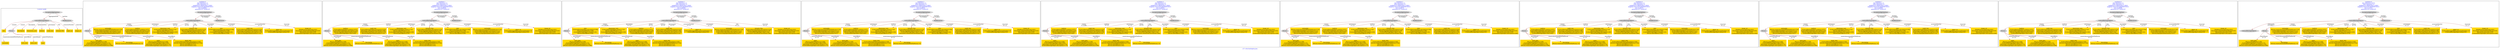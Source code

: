 digraph n0 {
fontcolor="blue"
remincross="true"
label="s27-s-the-huntington.json"
subgraph cluster_0 {
label="1-correct model"
n2[style="filled",color="white",fillcolor="lightgray",label="CulturalHeritageObject1"];
n3[shape="plaintext",style="filled",fillcolor="gold",label="date"];
n4[style="filled",color="white",fillcolor="lightgray",label="Person1"];
n5[shape="plaintext",style="filled",fillcolor="gold",label="description"];
n6[shape="plaintext",style="filled",fillcolor="gold",label="dimensions_inch"];
n7[shape="plaintext",style="filled",fillcolor="gold",label="medium"];
n8[shape="plaintext",style="filled",fillcolor="gold",label="credit_line"];
n9[shape="plaintext",style="filled",fillcolor="gold",label="Artwork_Title"];
n10[shape="plaintext",style="filled",fillcolor="gold",label="object_no"];
n11[shape="plaintext",style="filled",fillcolor="gold",label="nationality"];
n12[shape="plaintext",style="filled",fillcolor="gold",label="birth_date"];
n13[shape="plaintext",style="filled",fillcolor="gold",label="death_date"];
n14[shape="plaintext",style="filled",fillcolor="gold",label="name"];
n15[style="filled",color="white",fillcolor="lightgray",label="EuropeanaAggregation1"];
n16[style="filled",color="white",fillcolor="lightgray",label="WebResource1"];
n17[shape="plaintext",style="filled",fillcolor="gold",label="image_url"];
}
subgraph cluster_1 {
label="candidate 0\nlink coherence:1.0\nnode coherence:1.0\nconfidence:0.5962878347579933\nmapping score:0.6570959449193311\ncost:14.98044\n-precision:0.67-recall:0.67"
n19[style="filled",color="white",fillcolor="lightgray",label="CulturalHeritageObject1"];
n20[style="filled",color="white",fillcolor="lightgray",label="Person1"];
n21[style="filled",color="white",fillcolor="lightgray",label="EuropeanaAggregation1"];
n22[style="filled",color="white",fillcolor="lightgray",label="WebResource1"];
n23[shape="plaintext",style="filled",fillcolor="gold",label="birth_date\n[Person,dateOfDeath,0.599]\n[CulturalHeritageObject,created,0.172]\n[CulturalHeritageObject,description,0.133]\n[Person,countryAssociatedWithThePerson,0.096]"];
n24[shape="plaintext",style="filled",fillcolor="gold",label="nationality\n[Person,countryAssociatedWithThePerson,0.743]\n[CulturalHeritageObject,provenance,0.117]\n[CulturalHeritageObject,description,0.083]\n[Person,biographicalInformation,0.057]"];
n25[shape="plaintext",style="filled",fillcolor="gold",label="medium\n[CulturalHeritageObject,medium,0.972]\n[CulturalHeritageObject,description,0.02]\n[Person,biographicalInformation,0.005]\n[CulturalHeritageObject,title,0.003]"];
n26[shape="plaintext",style="filled",fillcolor="gold",label="dimensions_inch\n[CulturalHeritageObject,extent,0.723]\n[Person,dateOfDeath,0.113]\n[CulturalHeritageObject,description,0.085]\n[Person,dateOfBirth,0.079]"];
n27[shape="plaintext",style="filled",fillcolor="gold",label="image_url\n[WebResource,classLink,0.952]\n[Document,columnSubClassOfLink,0.026]\n[Document,classLink,0.016]\n[CulturalHeritageObject,description,0.006]"];
n28[shape="plaintext",style="filled",fillcolor="gold",label="description\n[Person,countryAssociatedWithThePerson,1.0]"];
n29[shape="plaintext",style="filled",fillcolor="gold",label="Artwork_Title\n[CulturalHeritageObject,description,0.533]\n[Person,biographicalInformation,0.278]\n[CulturalHeritageObject,title,0.104]\n[Document,columnSubClassOfLink,0.084]"];
n30[shape="plaintext",style="filled",fillcolor="gold",label="date\n[CulturalHeritageObject,description,0.594]\n[Person,dateOfDeath,0.186]\n[CulturalHeritageObject,created,0.181]\n[Person,dateOfBirth,0.039]"];
n31[shape="plaintext",style="filled",fillcolor="gold",label="credit_line\n[CulturalHeritageObject,provenance,0.435]\n[Document,columnSubClassOfLink,0.286]\n[CulturalHeritageObject,description,0.154]\n[Person,biographicalInformation,0.125]"];
n32[shape="plaintext",style="filled",fillcolor="gold",label="name\n[Person,nameOfThePerson,0.448]\n[CulturalHeritageObject,title,0.205]\n[Document,columnSubClassOfLink,0.175]\n[CulturalHeritageObject,description,0.172]"];
n33[shape="plaintext",style="filled",fillcolor="gold",label="death_date\n[CulturalHeritageObject,description,0.344]\n[Person,countryAssociatedWithThePerson,0.244]\n[Person,dateOfBirth,0.211]\n[Person,dateOfDeath,0.202]"];
n34[shape="plaintext",style="filled",fillcolor="gold",label="object_no\n[CulturalHeritageObject,accessionNumber,1.0]\n[CulturalHeritageObject,extent,0.0]"];
}
subgraph cluster_2 {
label="candidate 1\nlink coherence:1.0\nnode coherence:1.0\nconfidence:0.5962878347579933\nmapping score:0.6570959449193311\ncost:14.98044\n-precision:0.67-recall:0.67"
n36[style="filled",color="white",fillcolor="lightgray",label="CulturalHeritageObject1"];
n37[style="filled",color="white",fillcolor="lightgray",label="Person1"];
n38[style="filled",color="white",fillcolor="lightgray",label="EuropeanaAggregation1"];
n39[style="filled",color="white",fillcolor="lightgray",label="WebResource1"];
n40[shape="plaintext",style="filled",fillcolor="gold",label="birth_date\n[Person,dateOfDeath,0.599]\n[CulturalHeritageObject,created,0.172]\n[CulturalHeritageObject,description,0.133]\n[Person,countryAssociatedWithThePerson,0.096]"];
n41[shape="plaintext",style="filled",fillcolor="gold",label="medium\n[CulturalHeritageObject,medium,0.972]\n[CulturalHeritageObject,description,0.02]\n[Person,biographicalInformation,0.005]\n[CulturalHeritageObject,title,0.003]"];
n42[shape="plaintext",style="filled",fillcolor="gold",label="credit_line\n[CulturalHeritageObject,provenance,0.435]\n[Document,columnSubClassOfLink,0.286]\n[CulturalHeritageObject,description,0.154]\n[Person,biographicalInformation,0.125]"];
n43[shape="plaintext",style="filled",fillcolor="gold",label="dimensions_inch\n[CulturalHeritageObject,extent,0.723]\n[Person,dateOfDeath,0.113]\n[CulturalHeritageObject,description,0.085]\n[Person,dateOfBirth,0.079]"];
n44[shape="plaintext",style="filled",fillcolor="gold",label="image_url\n[WebResource,classLink,0.952]\n[Document,columnSubClassOfLink,0.026]\n[Document,classLink,0.016]\n[CulturalHeritageObject,description,0.006]"];
n45[shape="plaintext",style="filled",fillcolor="gold",label="description\n[Person,countryAssociatedWithThePerson,1.0]"];
n46[shape="plaintext",style="filled",fillcolor="gold",label="Artwork_Title\n[CulturalHeritageObject,description,0.533]\n[Person,biographicalInformation,0.278]\n[CulturalHeritageObject,title,0.104]\n[Document,columnSubClassOfLink,0.084]"];
n47[shape="plaintext",style="filled",fillcolor="gold",label="date\n[CulturalHeritageObject,description,0.594]\n[Person,dateOfDeath,0.186]\n[CulturalHeritageObject,created,0.181]\n[Person,dateOfBirth,0.039]"];
n48[shape="plaintext",style="filled",fillcolor="gold",label="nationality\n[Person,countryAssociatedWithThePerson,0.743]\n[CulturalHeritageObject,provenance,0.117]\n[CulturalHeritageObject,description,0.083]\n[Person,biographicalInformation,0.057]"];
n49[shape="plaintext",style="filled",fillcolor="gold",label="name\n[Person,nameOfThePerson,0.448]\n[CulturalHeritageObject,title,0.205]\n[Document,columnSubClassOfLink,0.175]\n[CulturalHeritageObject,description,0.172]"];
n50[shape="plaintext",style="filled",fillcolor="gold",label="death_date\n[CulturalHeritageObject,description,0.344]\n[Person,countryAssociatedWithThePerson,0.244]\n[Person,dateOfBirth,0.211]\n[Person,dateOfDeath,0.202]"];
n51[shape="plaintext",style="filled",fillcolor="gold",label="object_no\n[CulturalHeritageObject,accessionNumber,1.0]\n[CulturalHeritageObject,extent,0.0]"];
}
subgraph cluster_3 {
label="candidate 2\nlink coherence:1.0\nnode coherence:1.0\nconfidence:0.5962878347579933\nmapping score:0.6570959449193311\ncost:14.98046\n-precision:0.67-recall:0.67"
n53[style="filled",color="white",fillcolor="lightgray",label="CulturalHeritageObject2"];
n54[style="filled",color="white",fillcolor="lightgray",label="Person1"];
n55[style="filled",color="white",fillcolor="lightgray",label="EuropeanaAggregation1"];
n56[style="filled",color="white",fillcolor="lightgray",label="WebResource1"];
n57[shape="plaintext",style="filled",fillcolor="gold",label="date\n[CulturalHeritageObject,description,0.594]\n[Person,dateOfDeath,0.186]\n[CulturalHeritageObject,created,0.181]\n[Person,dateOfBirth,0.039]"];
n58[shape="plaintext",style="filled",fillcolor="gold",label="birth_date\n[Person,dateOfDeath,0.599]\n[CulturalHeritageObject,created,0.172]\n[CulturalHeritageObject,description,0.133]\n[Person,countryAssociatedWithThePerson,0.096]"];
n59[shape="plaintext",style="filled",fillcolor="gold",label="image_url\n[WebResource,classLink,0.952]\n[Document,columnSubClassOfLink,0.026]\n[Document,classLink,0.016]\n[CulturalHeritageObject,description,0.006]"];
n60[shape="plaintext",style="filled",fillcolor="gold",label="description\n[Person,countryAssociatedWithThePerson,1.0]"];
n61[shape="plaintext",style="filled",fillcolor="gold",label="dimensions_inch\n[CulturalHeritageObject,extent,0.723]\n[Person,dateOfDeath,0.113]\n[CulturalHeritageObject,description,0.085]\n[Person,dateOfBirth,0.079]"];
n62[shape="plaintext",style="filled",fillcolor="gold",label="medium\n[CulturalHeritageObject,medium,0.972]\n[CulturalHeritageObject,description,0.02]\n[Person,biographicalInformation,0.005]\n[CulturalHeritageObject,title,0.003]"];
n63[shape="plaintext",style="filled",fillcolor="gold",label="name\n[Person,nameOfThePerson,0.448]\n[CulturalHeritageObject,title,0.205]\n[Document,columnSubClassOfLink,0.175]\n[CulturalHeritageObject,description,0.172]"];
n64[shape="plaintext",style="filled",fillcolor="gold",label="death_date\n[CulturalHeritageObject,description,0.344]\n[Person,countryAssociatedWithThePerson,0.244]\n[Person,dateOfBirth,0.211]\n[Person,dateOfDeath,0.202]"];
n65[shape="plaintext",style="filled",fillcolor="gold",label="credit_line\n[CulturalHeritageObject,provenance,0.435]\n[Document,columnSubClassOfLink,0.286]\n[CulturalHeritageObject,description,0.154]\n[Person,biographicalInformation,0.125]"];
n66[shape="plaintext",style="filled",fillcolor="gold",label="object_no\n[CulturalHeritageObject,accessionNumber,1.0]\n[CulturalHeritageObject,extent,0.0]"];
n67[shape="plaintext",style="filled",fillcolor="gold",label="nationality\n[Person,countryAssociatedWithThePerson,0.743]\n[CulturalHeritageObject,provenance,0.117]\n[CulturalHeritageObject,description,0.083]\n[Person,biographicalInformation,0.057]"];
n68[shape="plaintext",style="filled",fillcolor="gold",label="Artwork_Title\n[CulturalHeritageObject,description,0.533]\n[Person,biographicalInformation,0.278]\n[CulturalHeritageObject,title,0.104]\n[Document,columnSubClassOfLink,0.084]"];
}
subgraph cluster_4 {
label="candidate 3\nlink coherence:1.0\nnode coherence:1.0\nconfidence:0.5962878347579933\nmapping score:0.6570959449193311\ncost:14.98054\n-precision:0.67-recall:0.67"
n70[style="filled",color="white",fillcolor="lightgray",label="CulturalHeritageObject1"];
n71[style="filled",color="white",fillcolor="lightgray",label="Person2"];
n72[style="filled",color="white",fillcolor="lightgray",label="EuropeanaAggregation1"];
n73[style="filled",color="white",fillcolor="lightgray",label="WebResource1"];
n74[shape="plaintext",style="filled",fillcolor="gold",label="nationality\n[Person,countryAssociatedWithThePerson,0.743]\n[CulturalHeritageObject,provenance,0.117]\n[CulturalHeritageObject,description,0.083]\n[Person,biographicalInformation,0.057]"];
n75[shape="plaintext",style="filled",fillcolor="gold",label="medium\n[CulturalHeritageObject,medium,0.972]\n[CulturalHeritageObject,description,0.02]\n[Person,biographicalInformation,0.005]\n[CulturalHeritageObject,title,0.003]"];
n76[shape="plaintext",style="filled",fillcolor="gold",label="dimensions_inch\n[CulturalHeritageObject,extent,0.723]\n[Person,dateOfDeath,0.113]\n[CulturalHeritageObject,description,0.085]\n[Person,dateOfBirth,0.079]"];
n77[shape="plaintext",style="filled",fillcolor="gold",label="image_url\n[WebResource,classLink,0.952]\n[Document,columnSubClassOfLink,0.026]\n[Document,classLink,0.016]\n[CulturalHeritageObject,description,0.006]"];
n78[shape="plaintext",style="filled",fillcolor="gold",label="name\n[Person,nameOfThePerson,0.448]\n[CulturalHeritageObject,title,0.205]\n[Document,columnSubClassOfLink,0.175]\n[CulturalHeritageObject,description,0.172]"];
n79[shape="plaintext",style="filled",fillcolor="gold",label="birth_date\n[Person,dateOfDeath,0.599]\n[CulturalHeritageObject,created,0.172]\n[CulturalHeritageObject,description,0.133]\n[Person,countryAssociatedWithThePerson,0.096]"];
n80[shape="plaintext",style="filled",fillcolor="gold",label="death_date\n[CulturalHeritageObject,description,0.344]\n[Person,countryAssociatedWithThePerson,0.244]\n[Person,dateOfBirth,0.211]\n[Person,dateOfDeath,0.202]"];
n81[shape="plaintext",style="filled",fillcolor="gold",label="Artwork_Title\n[CulturalHeritageObject,description,0.533]\n[Person,biographicalInformation,0.278]\n[CulturalHeritageObject,title,0.104]\n[Document,columnSubClassOfLink,0.084]"];
n82[shape="plaintext",style="filled",fillcolor="gold",label="date\n[CulturalHeritageObject,description,0.594]\n[Person,dateOfDeath,0.186]\n[CulturalHeritageObject,created,0.181]\n[Person,dateOfBirth,0.039]"];
n83[shape="plaintext",style="filled",fillcolor="gold",label="credit_line\n[CulturalHeritageObject,provenance,0.435]\n[Document,columnSubClassOfLink,0.286]\n[CulturalHeritageObject,description,0.154]\n[Person,biographicalInformation,0.125]"];
n84[shape="plaintext",style="filled",fillcolor="gold",label="description\n[Person,countryAssociatedWithThePerson,1.0]"];
n85[shape="plaintext",style="filled",fillcolor="gold",label="object_no\n[CulturalHeritageObject,accessionNumber,1.0]\n[CulturalHeritageObject,extent,0.0]"];
}
subgraph cluster_5 {
label="candidate 4\nlink coherence:1.0\nnode coherence:1.0\nconfidence:0.5962878347579933\nmapping score:0.6570959449193311\ncost:14.98054\n-precision:0.67-recall:0.67"
n87[style="filled",color="white",fillcolor="lightgray",label="CulturalHeritageObject1"];
n88[style="filled",color="white",fillcolor="lightgray",label="Person2"];
n89[style="filled",color="white",fillcolor="lightgray",label="EuropeanaAggregation1"];
n90[style="filled",color="white",fillcolor="lightgray",label="WebResource1"];
n91[shape="plaintext",style="filled",fillcolor="gold",label="medium\n[CulturalHeritageObject,medium,0.972]\n[CulturalHeritageObject,description,0.02]\n[Person,biographicalInformation,0.005]\n[CulturalHeritageObject,title,0.003]"];
n92[shape="plaintext",style="filled",fillcolor="gold",label="credit_line\n[CulturalHeritageObject,provenance,0.435]\n[Document,columnSubClassOfLink,0.286]\n[CulturalHeritageObject,description,0.154]\n[Person,biographicalInformation,0.125]"];
n93[shape="plaintext",style="filled",fillcolor="gold",label="dimensions_inch\n[CulturalHeritageObject,extent,0.723]\n[Person,dateOfDeath,0.113]\n[CulturalHeritageObject,description,0.085]\n[Person,dateOfBirth,0.079]"];
n94[shape="plaintext",style="filled",fillcolor="gold",label="image_url\n[WebResource,classLink,0.952]\n[Document,columnSubClassOfLink,0.026]\n[Document,classLink,0.016]\n[CulturalHeritageObject,description,0.006]"];
n95[shape="plaintext",style="filled",fillcolor="gold",label="name\n[Person,nameOfThePerson,0.448]\n[CulturalHeritageObject,title,0.205]\n[Document,columnSubClassOfLink,0.175]\n[CulturalHeritageObject,description,0.172]"];
n96[shape="plaintext",style="filled",fillcolor="gold",label="birth_date\n[Person,dateOfDeath,0.599]\n[CulturalHeritageObject,created,0.172]\n[CulturalHeritageObject,description,0.133]\n[Person,countryAssociatedWithThePerson,0.096]"];
n97[shape="plaintext",style="filled",fillcolor="gold",label="death_date\n[CulturalHeritageObject,description,0.344]\n[Person,countryAssociatedWithThePerson,0.244]\n[Person,dateOfBirth,0.211]\n[Person,dateOfDeath,0.202]"];
n98[shape="plaintext",style="filled",fillcolor="gold",label="Artwork_Title\n[CulturalHeritageObject,description,0.533]\n[Person,biographicalInformation,0.278]\n[CulturalHeritageObject,title,0.104]\n[Document,columnSubClassOfLink,0.084]"];
n99[shape="plaintext",style="filled",fillcolor="gold",label="date\n[CulturalHeritageObject,description,0.594]\n[Person,dateOfDeath,0.186]\n[CulturalHeritageObject,created,0.181]\n[Person,dateOfBirth,0.039]"];
n100[shape="plaintext",style="filled",fillcolor="gold",label="nationality\n[Person,countryAssociatedWithThePerson,0.743]\n[CulturalHeritageObject,provenance,0.117]\n[CulturalHeritageObject,description,0.083]\n[Person,biographicalInformation,0.057]"];
n101[shape="plaintext",style="filled",fillcolor="gold",label="description\n[Person,countryAssociatedWithThePerson,1.0]"];
n102[shape="plaintext",style="filled",fillcolor="gold",label="object_no\n[CulturalHeritageObject,accessionNumber,1.0]\n[CulturalHeritageObject,extent,0.0]"];
}
subgraph cluster_6 {
label="candidate 5\nlink coherence:1.0\nnode coherence:1.0\nconfidence:0.5962878347579933\nmapping score:0.6570959449193311\ncost:14.98076\n-precision:0.67-recall:0.67"
n104[style="filled",color="white",fillcolor="lightgray",label="CulturalHeritageObject1"];
n105[style="filled",color="white",fillcolor="lightgray",label="Person1"];
n106[style="filled",color="white",fillcolor="lightgray",label="EuropeanaAggregation1"];
n107[style="filled",color="white",fillcolor="lightgray",label="WebResource2"];
n108[shape="plaintext",style="filled",fillcolor="gold",label="birth_date\n[Person,dateOfDeath,0.599]\n[CulturalHeritageObject,created,0.172]\n[CulturalHeritageObject,description,0.133]\n[Person,countryAssociatedWithThePerson,0.096]"];
n109[shape="plaintext",style="filled",fillcolor="gold",label="nationality\n[Person,countryAssociatedWithThePerson,0.743]\n[CulturalHeritageObject,provenance,0.117]\n[CulturalHeritageObject,description,0.083]\n[Person,biographicalInformation,0.057]"];
n110[shape="plaintext",style="filled",fillcolor="gold",label="medium\n[CulturalHeritageObject,medium,0.972]\n[CulturalHeritageObject,description,0.02]\n[Person,biographicalInformation,0.005]\n[CulturalHeritageObject,title,0.003]"];
n111[shape="plaintext",style="filled",fillcolor="gold",label="dimensions_inch\n[CulturalHeritageObject,extent,0.723]\n[Person,dateOfDeath,0.113]\n[CulturalHeritageObject,description,0.085]\n[Person,dateOfBirth,0.079]"];
n112[shape="plaintext",style="filled",fillcolor="gold",label="description\n[Person,countryAssociatedWithThePerson,1.0]"];
n113[shape="plaintext",style="filled",fillcolor="gold",label="Artwork_Title\n[CulturalHeritageObject,description,0.533]\n[Person,biographicalInformation,0.278]\n[CulturalHeritageObject,title,0.104]\n[Document,columnSubClassOfLink,0.084]"];
n114[shape="plaintext",style="filled",fillcolor="gold",label="date\n[CulturalHeritageObject,description,0.594]\n[Person,dateOfDeath,0.186]\n[CulturalHeritageObject,created,0.181]\n[Person,dateOfBirth,0.039]"];
n115[shape="plaintext",style="filled",fillcolor="gold",label="image_url\n[WebResource,classLink,0.952]\n[Document,columnSubClassOfLink,0.026]\n[Document,classLink,0.016]\n[CulturalHeritageObject,description,0.006]"];
n116[shape="plaintext",style="filled",fillcolor="gold",label="credit_line\n[CulturalHeritageObject,provenance,0.435]\n[Document,columnSubClassOfLink,0.286]\n[CulturalHeritageObject,description,0.154]\n[Person,biographicalInformation,0.125]"];
n117[shape="plaintext",style="filled",fillcolor="gold",label="name\n[Person,nameOfThePerson,0.448]\n[CulturalHeritageObject,title,0.205]\n[Document,columnSubClassOfLink,0.175]\n[CulturalHeritageObject,description,0.172]"];
n118[shape="plaintext",style="filled",fillcolor="gold",label="death_date\n[CulturalHeritageObject,description,0.344]\n[Person,countryAssociatedWithThePerson,0.244]\n[Person,dateOfBirth,0.211]\n[Person,dateOfDeath,0.202]"];
n119[shape="plaintext",style="filled",fillcolor="gold",label="object_no\n[CulturalHeritageObject,accessionNumber,1.0]\n[CulturalHeritageObject,extent,0.0]"];
}
subgraph cluster_7 {
label="candidate 6\nlink coherence:1.0\nnode coherence:1.0\nconfidence:0.5962878347579933\nmapping score:0.6570959449193311\ncost:14.98076\n-precision:0.67-recall:0.67"
n121[style="filled",color="white",fillcolor="lightgray",label="CulturalHeritageObject1"];
n122[style="filled",color="white",fillcolor="lightgray",label="Person1"];
n123[style="filled",color="white",fillcolor="lightgray",label="EuropeanaAggregation1"];
n124[style="filled",color="white",fillcolor="lightgray",label="WebResource2"];
n125[shape="plaintext",style="filled",fillcolor="gold",label="birth_date\n[Person,dateOfDeath,0.599]\n[CulturalHeritageObject,created,0.172]\n[CulturalHeritageObject,description,0.133]\n[Person,countryAssociatedWithThePerson,0.096]"];
n126[shape="plaintext",style="filled",fillcolor="gold",label="medium\n[CulturalHeritageObject,medium,0.972]\n[CulturalHeritageObject,description,0.02]\n[Person,biographicalInformation,0.005]\n[CulturalHeritageObject,title,0.003]"];
n127[shape="plaintext",style="filled",fillcolor="gold",label="credit_line\n[CulturalHeritageObject,provenance,0.435]\n[Document,columnSubClassOfLink,0.286]\n[CulturalHeritageObject,description,0.154]\n[Person,biographicalInformation,0.125]"];
n128[shape="plaintext",style="filled",fillcolor="gold",label="dimensions_inch\n[CulturalHeritageObject,extent,0.723]\n[Person,dateOfDeath,0.113]\n[CulturalHeritageObject,description,0.085]\n[Person,dateOfBirth,0.079]"];
n129[shape="plaintext",style="filled",fillcolor="gold",label="description\n[Person,countryAssociatedWithThePerson,1.0]"];
n130[shape="plaintext",style="filled",fillcolor="gold",label="Artwork_Title\n[CulturalHeritageObject,description,0.533]\n[Person,biographicalInformation,0.278]\n[CulturalHeritageObject,title,0.104]\n[Document,columnSubClassOfLink,0.084]"];
n131[shape="plaintext",style="filled",fillcolor="gold",label="date\n[CulturalHeritageObject,description,0.594]\n[Person,dateOfDeath,0.186]\n[CulturalHeritageObject,created,0.181]\n[Person,dateOfBirth,0.039]"];
n132[shape="plaintext",style="filled",fillcolor="gold",label="image_url\n[WebResource,classLink,0.952]\n[Document,columnSubClassOfLink,0.026]\n[Document,classLink,0.016]\n[CulturalHeritageObject,description,0.006]"];
n133[shape="plaintext",style="filled",fillcolor="gold",label="nationality\n[Person,countryAssociatedWithThePerson,0.743]\n[CulturalHeritageObject,provenance,0.117]\n[CulturalHeritageObject,description,0.083]\n[Person,biographicalInformation,0.057]"];
n134[shape="plaintext",style="filled",fillcolor="gold",label="name\n[Person,nameOfThePerson,0.448]\n[CulturalHeritageObject,title,0.205]\n[Document,columnSubClassOfLink,0.175]\n[CulturalHeritageObject,description,0.172]"];
n135[shape="plaintext",style="filled",fillcolor="gold",label="death_date\n[CulturalHeritageObject,description,0.344]\n[Person,countryAssociatedWithThePerson,0.244]\n[Person,dateOfBirth,0.211]\n[Person,dateOfDeath,0.202]"];
n136[shape="plaintext",style="filled",fillcolor="gold",label="object_no\n[CulturalHeritageObject,accessionNumber,1.0]\n[CulturalHeritageObject,extent,0.0]"];
}
subgraph cluster_8 {
label="candidate 7\nlink coherence:1.0\nnode coherence:1.0\nconfidence:0.5962878347579933\nmapping score:0.6570959449193311\ncost:14.98086\n-precision:0.67-recall:0.67"
n138[style="filled",color="white",fillcolor="lightgray",label="CulturalHeritageObject1"];
n139[style="filled",color="white",fillcolor="lightgray",label="Person2"];
n140[style="filled",color="white",fillcolor="lightgray",label="EuropeanaAggregation1"];
n141[style="filled",color="white",fillcolor="lightgray",label="WebResource2"];
n142[shape="plaintext",style="filled",fillcolor="gold",label="nationality\n[Person,countryAssociatedWithThePerson,0.743]\n[CulturalHeritageObject,provenance,0.117]\n[CulturalHeritageObject,description,0.083]\n[Person,biographicalInformation,0.057]"];
n143[shape="plaintext",style="filled",fillcolor="gold",label="medium\n[CulturalHeritageObject,medium,0.972]\n[CulturalHeritageObject,description,0.02]\n[Person,biographicalInformation,0.005]\n[CulturalHeritageObject,title,0.003]"];
n144[shape="plaintext",style="filled",fillcolor="gold",label="dimensions_inch\n[CulturalHeritageObject,extent,0.723]\n[Person,dateOfDeath,0.113]\n[CulturalHeritageObject,description,0.085]\n[Person,dateOfBirth,0.079]"];
n145[shape="plaintext",style="filled",fillcolor="gold",label="name\n[Person,nameOfThePerson,0.448]\n[CulturalHeritageObject,title,0.205]\n[Document,columnSubClassOfLink,0.175]\n[CulturalHeritageObject,description,0.172]"];
n146[shape="plaintext",style="filled",fillcolor="gold",label="birth_date\n[Person,dateOfDeath,0.599]\n[CulturalHeritageObject,created,0.172]\n[CulturalHeritageObject,description,0.133]\n[Person,countryAssociatedWithThePerson,0.096]"];
n147[shape="plaintext",style="filled",fillcolor="gold",label="death_date\n[CulturalHeritageObject,description,0.344]\n[Person,countryAssociatedWithThePerson,0.244]\n[Person,dateOfBirth,0.211]\n[Person,dateOfDeath,0.202]"];
n148[shape="plaintext",style="filled",fillcolor="gold",label="Artwork_Title\n[CulturalHeritageObject,description,0.533]\n[Person,biographicalInformation,0.278]\n[CulturalHeritageObject,title,0.104]\n[Document,columnSubClassOfLink,0.084]"];
n149[shape="plaintext",style="filled",fillcolor="gold",label="date\n[CulturalHeritageObject,description,0.594]\n[Person,dateOfDeath,0.186]\n[CulturalHeritageObject,created,0.181]\n[Person,dateOfBirth,0.039]"];
n150[shape="plaintext",style="filled",fillcolor="gold",label="image_url\n[WebResource,classLink,0.952]\n[Document,columnSubClassOfLink,0.026]\n[Document,classLink,0.016]\n[CulturalHeritageObject,description,0.006]"];
n151[shape="plaintext",style="filled",fillcolor="gold",label="credit_line\n[CulturalHeritageObject,provenance,0.435]\n[Document,columnSubClassOfLink,0.286]\n[CulturalHeritageObject,description,0.154]\n[Person,biographicalInformation,0.125]"];
n152[shape="plaintext",style="filled",fillcolor="gold",label="description\n[Person,countryAssociatedWithThePerson,1.0]"];
n153[shape="plaintext",style="filled",fillcolor="gold",label="object_no\n[CulturalHeritageObject,accessionNumber,1.0]\n[CulturalHeritageObject,extent,0.0]"];
}
subgraph cluster_9 {
label="candidate 8\nlink coherence:1.0\nnode coherence:1.0\nconfidence:0.5962878347579933\nmapping score:0.6570959449193311\ncost:14.98086\n-precision:0.67-recall:0.67"
n155[style="filled",color="white",fillcolor="lightgray",label="CulturalHeritageObject1"];
n156[style="filled",color="white",fillcolor="lightgray",label="Person2"];
n157[style="filled",color="white",fillcolor="lightgray",label="EuropeanaAggregation1"];
n158[style="filled",color="white",fillcolor="lightgray",label="WebResource2"];
n159[shape="plaintext",style="filled",fillcolor="gold",label="medium\n[CulturalHeritageObject,medium,0.972]\n[CulturalHeritageObject,description,0.02]\n[Person,biographicalInformation,0.005]\n[CulturalHeritageObject,title,0.003]"];
n160[shape="plaintext",style="filled",fillcolor="gold",label="credit_line\n[CulturalHeritageObject,provenance,0.435]\n[Document,columnSubClassOfLink,0.286]\n[CulturalHeritageObject,description,0.154]\n[Person,biographicalInformation,0.125]"];
n161[shape="plaintext",style="filled",fillcolor="gold",label="dimensions_inch\n[CulturalHeritageObject,extent,0.723]\n[Person,dateOfDeath,0.113]\n[CulturalHeritageObject,description,0.085]\n[Person,dateOfBirth,0.079]"];
n162[shape="plaintext",style="filled",fillcolor="gold",label="name\n[Person,nameOfThePerson,0.448]\n[CulturalHeritageObject,title,0.205]\n[Document,columnSubClassOfLink,0.175]\n[CulturalHeritageObject,description,0.172]"];
n163[shape="plaintext",style="filled",fillcolor="gold",label="birth_date\n[Person,dateOfDeath,0.599]\n[CulturalHeritageObject,created,0.172]\n[CulturalHeritageObject,description,0.133]\n[Person,countryAssociatedWithThePerson,0.096]"];
n164[shape="plaintext",style="filled",fillcolor="gold",label="death_date\n[CulturalHeritageObject,description,0.344]\n[Person,countryAssociatedWithThePerson,0.244]\n[Person,dateOfBirth,0.211]\n[Person,dateOfDeath,0.202]"];
n165[shape="plaintext",style="filled",fillcolor="gold",label="Artwork_Title\n[CulturalHeritageObject,description,0.533]\n[Person,biographicalInformation,0.278]\n[CulturalHeritageObject,title,0.104]\n[Document,columnSubClassOfLink,0.084]"];
n166[shape="plaintext",style="filled",fillcolor="gold",label="date\n[CulturalHeritageObject,description,0.594]\n[Person,dateOfDeath,0.186]\n[CulturalHeritageObject,created,0.181]\n[Person,dateOfBirth,0.039]"];
n167[shape="plaintext",style="filled",fillcolor="gold",label="image_url\n[WebResource,classLink,0.952]\n[Document,columnSubClassOfLink,0.026]\n[Document,classLink,0.016]\n[CulturalHeritageObject,description,0.006]"];
n168[shape="plaintext",style="filled",fillcolor="gold",label="nationality\n[Person,countryAssociatedWithThePerson,0.743]\n[CulturalHeritageObject,provenance,0.117]\n[CulturalHeritageObject,description,0.083]\n[Person,biographicalInformation,0.057]"];
n169[shape="plaintext",style="filled",fillcolor="gold",label="description\n[Person,countryAssociatedWithThePerson,1.0]"];
n170[shape="plaintext",style="filled",fillcolor="gold",label="object_no\n[CulturalHeritageObject,accessionNumber,1.0]\n[CulturalHeritageObject,extent,0.0]"];
}
subgraph cluster_10 {
label="candidate 9\nlink coherence:0.9375\nnode coherence:1.0\nconfidence:0.5962878347579933\nmapping score:0.6570959449193311\ncost:15.97621\n-precision:0.62-recall:0.67"
n172[style="filled",color="white",fillcolor="lightgray",label="CulturalHeritageObject1"];
n173[style="filled",color="white",fillcolor="lightgray",label="CulturalHeritageObject2"];
n174[style="filled",color="white",fillcolor="lightgray",label="Person1"];
n175[style="filled",color="white",fillcolor="lightgray",label="EuropeanaAggregation1"];
n176[style="filled",color="white",fillcolor="lightgray",label="WebResource1"];
n177[shape="plaintext",style="filled",fillcolor="gold",label="birth_date\n[Person,dateOfDeath,0.599]\n[CulturalHeritageObject,created,0.172]\n[CulturalHeritageObject,description,0.133]\n[Person,countryAssociatedWithThePerson,0.096]"];
n178[shape="plaintext",style="filled",fillcolor="gold",label="nationality\n[Person,countryAssociatedWithThePerson,0.743]\n[CulturalHeritageObject,provenance,0.117]\n[CulturalHeritageObject,description,0.083]\n[Person,biographicalInformation,0.057]"];
n179[shape="plaintext",style="filled",fillcolor="gold",label="medium\n[CulturalHeritageObject,medium,0.972]\n[CulturalHeritageObject,description,0.02]\n[Person,biographicalInformation,0.005]\n[CulturalHeritageObject,title,0.003]"];
n180[shape="plaintext",style="filled",fillcolor="gold",label="dimensions_inch\n[CulturalHeritageObject,extent,0.723]\n[Person,dateOfDeath,0.113]\n[CulturalHeritageObject,description,0.085]\n[Person,dateOfBirth,0.079]"];
n181[shape="plaintext",style="filled",fillcolor="gold",label="image_url\n[WebResource,classLink,0.952]\n[Document,columnSubClassOfLink,0.026]\n[Document,classLink,0.016]\n[CulturalHeritageObject,description,0.006]"];
n182[shape="plaintext",style="filled",fillcolor="gold",label="description\n[Person,countryAssociatedWithThePerson,1.0]"];
n183[shape="plaintext",style="filled",fillcolor="gold",label="Artwork_Title\n[CulturalHeritageObject,description,0.533]\n[Person,biographicalInformation,0.278]\n[CulturalHeritageObject,title,0.104]\n[Document,columnSubClassOfLink,0.084]"];
n184[shape="plaintext",style="filled",fillcolor="gold",label="date\n[CulturalHeritageObject,description,0.594]\n[Person,dateOfDeath,0.186]\n[CulturalHeritageObject,created,0.181]\n[Person,dateOfBirth,0.039]"];
n185[shape="plaintext",style="filled",fillcolor="gold",label="credit_line\n[CulturalHeritageObject,provenance,0.435]\n[Document,columnSubClassOfLink,0.286]\n[CulturalHeritageObject,description,0.154]\n[Person,biographicalInformation,0.125]"];
n186[shape="plaintext",style="filled",fillcolor="gold",label="name\n[Person,nameOfThePerson,0.448]\n[CulturalHeritageObject,title,0.205]\n[Document,columnSubClassOfLink,0.175]\n[CulturalHeritageObject,description,0.172]"];
n187[shape="plaintext",style="filled",fillcolor="gold",label="death_date\n[CulturalHeritageObject,description,0.344]\n[Person,countryAssociatedWithThePerson,0.244]\n[Person,dateOfBirth,0.211]\n[Person,dateOfDeath,0.202]"];
n188[shape="plaintext",style="filled",fillcolor="gold",label="object_no\n[CulturalHeritageObject,accessionNumber,1.0]\n[CulturalHeritageObject,extent,0.0]"];
}
n2 -> n3[color="brown",fontcolor="black",label="created"]
n2 -> n4[color="brown",fontcolor="black",label="creator"]
n2 -> n5[color="brown",fontcolor="black",label="description"]
n2 -> n6[color="brown",fontcolor="black",label="extent"]
n2 -> n7[color="brown",fontcolor="black",label="medium"]
n2 -> n8[color="brown",fontcolor="black",label="provenance"]
n2 -> n9[color="brown",fontcolor="black",label="title"]
n2 -> n10[color="brown",fontcolor="black",label="accessionNumber"]
n4 -> n11[color="brown",fontcolor="black",label="countryAssociatedWithThePerson"]
n4 -> n12[color="brown",fontcolor="black",label="dateOfBirth"]
n4 -> n13[color="brown",fontcolor="black",label="dateOfDeath"]
n4 -> n14[color="brown",fontcolor="black",label="nameOfThePerson"]
n15 -> n2[color="brown",fontcolor="black",label="aggregatedCHO"]
n15 -> n16[color="brown",fontcolor="black",label="hasView"]
n16 -> n17[color="brown",fontcolor="black",label="classLink"]
n19 -> n20[color="brown",fontcolor="black",label="creator\nw=0.9929"]
n21 -> n19[color="brown",fontcolor="black",label="aggregatedCHO\nw=0.99397"]
n21 -> n22[color="brown",fontcolor="black",label="hasView\nw=0.99357"]
n20 -> n23[color="brown",fontcolor="black",label="dateOfDeath\nw=1.0"]
n19 -> n24[color="brown",fontcolor="black",label="provenance\nw=1.0"]
n19 -> n25[color="brown",fontcolor="black",label="medium\nw=1.0"]
n19 -> n26[color="brown",fontcolor="black",label="extent\nw=1.0"]
n22 -> n27[color="brown",fontcolor="black",label="classLink\nw=1.0"]
n20 -> n28[color="brown",fontcolor="black",label="countryAssociatedWithThePerson\nw=1.0"]
n19 -> n29[color="brown",fontcolor="black",label="title\nw=1.0"]
n19 -> n30[color="brown",fontcolor="black",label="description\nw=1.0"]
n19 -> n31[color="brown",fontcolor="black",label="provenance\nw=1.0"]
n20 -> n32[color="brown",fontcolor="black",label="nameOfThePerson\nw=1.0"]
n20 -> n33[color="brown",fontcolor="black",label="dateOfBirth\nw=1.0"]
n19 -> n34[color="brown",fontcolor="black",label="accessionNumber\nw=1.0"]
n36 -> n37[color="brown",fontcolor="black",label="creator\nw=0.9929"]
n38 -> n36[color="brown",fontcolor="black",label="aggregatedCHO\nw=0.99397"]
n38 -> n39[color="brown",fontcolor="black",label="hasView\nw=0.99357"]
n37 -> n40[color="brown",fontcolor="black",label="dateOfDeath\nw=1.0"]
n36 -> n41[color="brown",fontcolor="black",label="medium\nw=1.0"]
n36 -> n42[color="brown",fontcolor="black",label="provenance\nw=1.0"]
n36 -> n43[color="brown",fontcolor="black",label="extent\nw=1.0"]
n39 -> n44[color="brown",fontcolor="black",label="classLink\nw=1.0"]
n37 -> n45[color="brown",fontcolor="black",label="countryAssociatedWithThePerson\nw=1.0"]
n36 -> n46[color="brown",fontcolor="black",label="title\nw=1.0"]
n36 -> n47[color="brown",fontcolor="black",label="description\nw=1.0"]
n36 -> n48[color="brown",fontcolor="black",label="provenance\nw=1.0"]
n37 -> n49[color="brown",fontcolor="black",label="nameOfThePerson\nw=1.0"]
n37 -> n50[color="brown",fontcolor="black",label="dateOfBirth\nw=1.0"]
n36 -> n51[color="brown",fontcolor="black",label="accessionNumber\nw=1.0"]
n53 -> n54[color="brown",fontcolor="black",label="creator\nw=0.99292"]
n55 -> n53[color="brown",fontcolor="black",label="aggregatedCHO\nw=0.99397"]
n55 -> n56[color="brown",fontcolor="black",label="hasView\nw=0.99357"]
n53 -> n57[color="brown",fontcolor="black",label="description\nw=1.0"]
n54 -> n58[color="brown",fontcolor="black",label="dateOfDeath\nw=1.0"]
n56 -> n59[color="brown",fontcolor="black",label="classLink\nw=1.0"]
n54 -> n60[color="brown",fontcolor="black",label="countryAssociatedWithThePerson\nw=1.0"]
n53 -> n61[color="brown",fontcolor="black",label="extent\nw=1.0"]
n53 -> n62[color="brown",fontcolor="black",label="medium\nw=1.0"]
n54 -> n63[color="brown",fontcolor="black",label="nameOfThePerson\nw=1.0"]
n54 -> n64[color="brown",fontcolor="black",label="dateOfBirth\nw=1.0"]
n53 -> n65[color="brown",fontcolor="black",label="provenance\nw=1.0"]
n53 -> n66[color="brown",fontcolor="black",label="accessionNumber\nw=1.0"]
n53 -> n67[color="brown",fontcolor="black",label="provenance\nw=1.0"]
n53 -> n68[color="brown",fontcolor="black",label="title\nw=1.0"]
n70 -> n71[color="brown",fontcolor="black",label="creator\nw=0.993"]
n72 -> n70[color="brown",fontcolor="black",label="aggregatedCHO\nw=0.99397"]
n72 -> n73[color="brown",fontcolor="black",label="hasView\nw=0.99357"]
n70 -> n74[color="brown",fontcolor="black",label="provenance\nw=1.0"]
n70 -> n75[color="brown",fontcolor="black",label="medium\nw=1.0"]
n70 -> n76[color="brown",fontcolor="black",label="extent\nw=1.0"]
n73 -> n77[color="brown",fontcolor="black",label="classLink\nw=1.0"]
n71 -> n78[color="brown",fontcolor="black",label="nameOfThePerson\nw=1.0"]
n71 -> n79[color="brown",fontcolor="black",label="dateOfDeath\nw=1.0"]
n71 -> n80[color="brown",fontcolor="black",label="dateOfBirth\nw=1.0"]
n70 -> n81[color="brown",fontcolor="black",label="title\nw=1.0"]
n70 -> n82[color="brown",fontcolor="black",label="description\nw=1.0"]
n70 -> n83[color="brown",fontcolor="black",label="provenance\nw=1.0"]
n71 -> n84[color="brown",fontcolor="black",label="countryAssociatedWithThePerson\nw=1.0"]
n70 -> n85[color="brown",fontcolor="black",label="accessionNumber\nw=1.0"]
n87 -> n88[color="brown",fontcolor="black",label="creator\nw=0.993"]
n89 -> n87[color="brown",fontcolor="black",label="aggregatedCHO\nw=0.99397"]
n89 -> n90[color="brown",fontcolor="black",label="hasView\nw=0.99357"]
n87 -> n91[color="brown",fontcolor="black",label="medium\nw=1.0"]
n87 -> n92[color="brown",fontcolor="black",label="provenance\nw=1.0"]
n87 -> n93[color="brown",fontcolor="black",label="extent\nw=1.0"]
n90 -> n94[color="brown",fontcolor="black",label="classLink\nw=1.0"]
n88 -> n95[color="brown",fontcolor="black",label="nameOfThePerson\nw=1.0"]
n88 -> n96[color="brown",fontcolor="black",label="dateOfDeath\nw=1.0"]
n88 -> n97[color="brown",fontcolor="black",label="dateOfBirth\nw=1.0"]
n87 -> n98[color="brown",fontcolor="black",label="title\nw=1.0"]
n87 -> n99[color="brown",fontcolor="black",label="description\nw=1.0"]
n87 -> n100[color="brown",fontcolor="black",label="provenance\nw=1.0"]
n88 -> n101[color="brown",fontcolor="black",label="countryAssociatedWithThePerson\nw=1.0"]
n87 -> n102[color="brown",fontcolor="black",label="accessionNumber\nw=1.0"]
n104 -> n105[color="brown",fontcolor="black",label="creator\nw=0.9929"]
n106 -> n104[color="brown",fontcolor="black",label="aggregatedCHO\nw=0.99397"]
n106 -> n107[color="brown",fontcolor="black",label="hasView\nw=0.99389"]
n105 -> n108[color="brown",fontcolor="black",label="dateOfDeath\nw=1.0"]
n104 -> n109[color="brown",fontcolor="black",label="provenance\nw=1.0"]
n104 -> n110[color="brown",fontcolor="black",label="medium\nw=1.0"]
n104 -> n111[color="brown",fontcolor="black",label="extent\nw=1.0"]
n105 -> n112[color="brown",fontcolor="black",label="countryAssociatedWithThePerson\nw=1.0"]
n104 -> n113[color="brown",fontcolor="black",label="title\nw=1.0"]
n104 -> n114[color="brown",fontcolor="black",label="description\nw=1.0"]
n107 -> n115[color="brown",fontcolor="black",label="classLink\nw=1.0"]
n104 -> n116[color="brown",fontcolor="black",label="provenance\nw=1.0"]
n105 -> n117[color="brown",fontcolor="black",label="nameOfThePerson\nw=1.0"]
n105 -> n118[color="brown",fontcolor="black",label="dateOfBirth\nw=1.0"]
n104 -> n119[color="brown",fontcolor="black",label="accessionNumber\nw=1.0"]
n121 -> n122[color="brown",fontcolor="black",label="creator\nw=0.9929"]
n123 -> n121[color="brown",fontcolor="black",label="aggregatedCHO\nw=0.99397"]
n123 -> n124[color="brown",fontcolor="black",label="hasView\nw=0.99389"]
n122 -> n125[color="brown",fontcolor="black",label="dateOfDeath\nw=1.0"]
n121 -> n126[color="brown",fontcolor="black",label="medium\nw=1.0"]
n121 -> n127[color="brown",fontcolor="black",label="provenance\nw=1.0"]
n121 -> n128[color="brown",fontcolor="black",label="extent\nw=1.0"]
n122 -> n129[color="brown",fontcolor="black",label="countryAssociatedWithThePerson\nw=1.0"]
n121 -> n130[color="brown",fontcolor="black",label="title\nw=1.0"]
n121 -> n131[color="brown",fontcolor="black",label="description\nw=1.0"]
n124 -> n132[color="brown",fontcolor="black",label="classLink\nw=1.0"]
n121 -> n133[color="brown",fontcolor="black",label="provenance\nw=1.0"]
n122 -> n134[color="brown",fontcolor="black",label="nameOfThePerson\nw=1.0"]
n122 -> n135[color="brown",fontcolor="black",label="dateOfBirth\nw=1.0"]
n121 -> n136[color="brown",fontcolor="black",label="accessionNumber\nw=1.0"]
n138 -> n139[color="brown",fontcolor="black",label="creator\nw=0.993"]
n140 -> n138[color="brown",fontcolor="black",label="aggregatedCHO\nw=0.99397"]
n140 -> n141[color="brown",fontcolor="black",label="hasView\nw=0.99389"]
n138 -> n142[color="brown",fontcolor="black",label="provenance\nw=1.0"]
n138 -> n143[color="brown",fontcolor="black",label="medium\nw=1.0"]
n138 -> n144[color="brown",fontcolor="black",label="extent\nw=1.0"]
n139 -> n145[color="brown",fontcolor="black",label="nameOfThePerson\nw=1.0"]
n139 -> n146[color="brown",fontcolor="black",label="dateOfDeath\nw=1.0"]
n139 -> n147[color="brown",fontcolor="black",label="dateOfBirth\nw=1.0"]
n138 -> n148[color="brown",fontcolor="black",label="title\nw=1.0"]
n138 -> n149[color="brown",fontcolor="black",label="description\nw=1.0"]
n141 -> n150[color="brown",fontcolor="black",label="classLink\nw=1.0"]
n138 -> n151[color="brown",fontcolor="black",label="provenance\nw=1.0"]
n139 -> n152[color="brown",fontcolor="black",label="countryAssociatedWithThePerson\nw=1.0"]
n138 -> n153[color="brown",fontcolor="black",label="accessionNumber\nw=1.0"]
n155 -> n156[color="brown",fontcolor="black",label="creator\nw=0.993"]
n157 -> n155[color="brown",fontcolor="black",label="aggregatedCHO\nw=0.99397"]
n157 -> n158[color="brown",fontcolor="black",label="hasView\nw=0.99389"]
n155 -> n159[color="brown",fontcolor="black",label="medium\nw=1.0"]
n155 -> n160[color="brown",fontcolor="black",label="provenance\nw=1.0"]
n155 -> n161[color="brown",fontcolor="black",label="extent\nw=1.0"]
n156 -> n162[color="brown",fontcolor="black",label="nameOfThePerson\nw=1.0"]
n156 -> n163[color="brown",fontcolor="black",label="dateOfDeath\nw=1.0"]
n156 -> n164[color="brown",fontcolor="black",label="dateOfBirth\nw=1.0"]
n155 -> n165[color="brown",fontcolor="black",label="title\nw=1.0"]
n155 -> n166[color="brown",fontcolor="black",label="description\nw=1.0"]
n158 -> n167[color="brown",fontcolor="black",label="classLink\nw=1.0"]
n155 -> n168[color="brown",fontcolor="black",label="provenance\nw=1.0"]
n156 -> n169[color="brown",fontcolor="black",label="countryAssociatedWithThePerson\nw=1.0"]
n155 -> n170[color="brown",fontcolor="black",label="accessionNumber\nw=1.0"]
n172 -> n173[color="brown",fontcolor="black",label="isRelatedTo\nw=0.99577"]
n172 -> n174[color="brown",fontcolor="black",label="creator\nw=0.9929"]
n175 -> n172[color="brown",fontcolor="black",label="aggregatedCHO\nw=0.99397"]
n175 -> n176[color="brown",fontcolor="black",label="hasView\nw=0.99357"]
n174 -> n177[color="brown",fontcolor="black",label="dateOfDeath\nw=1.0"]
n172 -> n178[color="brown",fontcolor="black",label="provenance\nw=1.0"]
n172 -> n179[color="brown",fontcolor="black",label="medium\nw=1.0"]
n172 -> n180[color="brown",fontcolor="black",label="extent\nw=1.0"]
n176 -> n181[color="brown",fontcolor="black",label="classLink\nw=1.0"]
n174 -> n182[color="brown",fontcolor="black",label="countryAssociatedWithThePerson\nw=1.0"]
n172 -> n183[color="brown",fontcolor="black",label="title\nw=1.0"]
n172 -> n184[color="brown",fontcolor="black",label="description\nw=1.0"]
n172 -> n185[color="brown",fontcolor="black",label="provenance\nw=1.0"]
n174 -> n186[color="brown",fontcolor="black",label="nameOfThePerson\nw=1.0"]
n174 -> n187[color="brown",fontcolor="black",label="dateOfBirth\nw=1.0"]
n172 -> n188[color="brown",fontcolor="black",label="accessionNumber\nw=1.0"]
}
